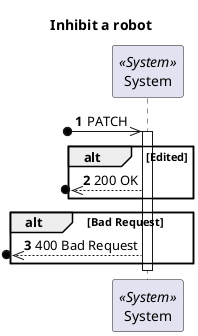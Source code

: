 @startuml
'https://plantuml.com/sequence-diagram

autonumber
skinparam packageStyle rect

title Inhibit a robot

participant "System" as Sys <<System>>

?o->> Sys : PATCH

activate Sys
alt Edited
   ?o<<--Sys : 200 OK
end
alt Bad Request
   ?o<<--Sys : 400 Bad Request
end
deactivate Sys


@enduml
